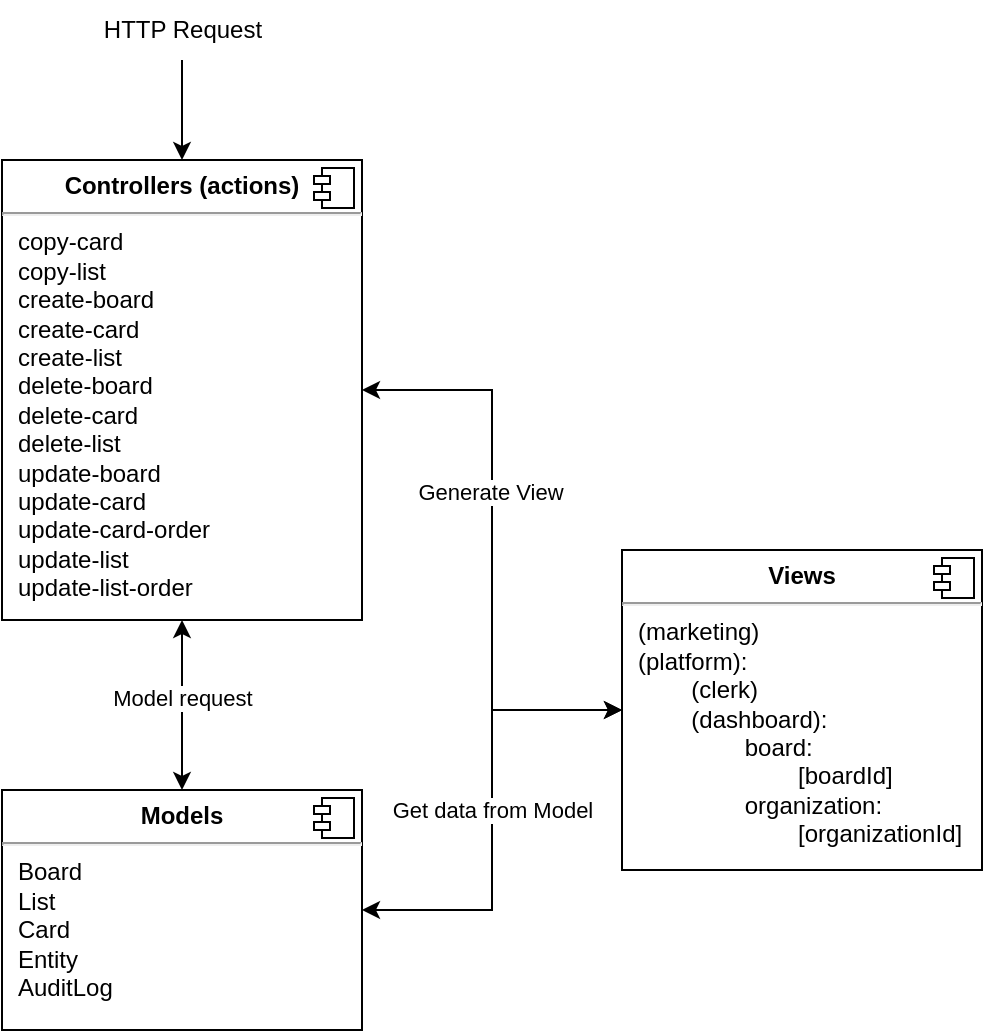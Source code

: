<mxfile version="22.1.17" type="device">
  <diagram name="Page-1" id="5d7acffa-a066-3a61-03fe-96351882024d">
    <mxGraphModel dx="1434" dy="790" grid="1" gridSize="10" guides="1" tooltips="1" connect="1" arrows="1" fold="1" page="1" pageScale="1" pageWidth="1100" pageHeight="850" background="#ffffff" math="0" shadow="0">
      <root>
        <mxCell id="0" />
        <mxCell id="1" parent="0" />
        <mxCell id="P7BU4eLgbR2WB9yUbiBU-10" style="edgeStyle=orthogonalEdgeStyle;rounded=0;orthogonalLoop=1;jettySize=auto;html=1;exitX=0.5;exitY=0;exitDx=0;exitDy=0;startArrow=classic;startFill=1;endArrow=none;endFill=0;" edge="1" parent="1" source="P7BU4eLgbR2WB9yUbiBU-1">
          <mxGeometry relative="1" as="geometry">
            <mxPoint x="170" y="60" as="targetPoint" />
          </mxGeometry>
        </mxCell>
        <mxCell id="P7BU4eLgbR2WB9yUbiBU-12" style="edgeStyle=orthogonalEdgeStyle;rounded=0;orthogonalLoop=1;jettySize=auto;html=1;exitX=0.5;exitY=1;exitDx=0;exitDy=0;entryX=0.5;entryY=0;entryDx=0;entryDy=0;startArrow=classic;startFill=1;" edge="1" parent="1" source="P7BU4eLgbR2WB9yUbiBU-1" target="P7BU4eLgbR2WB9yUbiBU-3">
          <mxGeometry relative="1" as="geometry" />
        </mxCell>
        <mxCell id="P7BU4eLgbR2WB9yUbiBU-19" value="Model request" style="edgeLabel;html=1;align=center;verticalAlign=middle;resizable=0;points=[];" vertex="1" connectable="0" parent="P7BU4eLgbR2WB9yUbiBU-12">
          <mxGeometry x="-0.082" y="-3" relative="1" as="geometry">
            <mxPoint x="3" as="offset" />
          </mxGeometry>
        </mxCell>
        <mxCell id="P7BU4eLgbR2WB9yUbiBU-14" style="edgeStyle=orthogonalEdgeStyle;rounded=0;orthogonalLoop=1;jettySize=auto;html=1;exitX=1;exitY=0.5;exitDx=0;exitDy=0;entryX=0;entryY=0.5;entryDx=0;entryDy=0;startArrow=classic;startFill=1;" edge="1" parent="1" source="P7BU4eLgbR2WB9yUbiBU-1" target="P7BU4eLgbR2WB9yUbiBU-5">
          <mxGeometry relative="1" as="geometry" />
        </mxCell>
        <mxCell id="P7BU4eLgbR2WB9yUbiBU-15" value="Generate View" style="edgeLabel;html=1;align=center;verticalAlign=middle;resizable=0;points=[];" vertex="1" connectable="0" parent="P7BU4eLgbR2WB9yUbiBU-14">
          <mxGeometry x="-0.2" y="-1" relative="1" as="geometry">
            <mxPoint as="offset" />
          </mxGeometry>
        </mxCell>
        <mxCell id="P7BU4eLgbR2WB9yUbiBU-1" value="&lt;p style=&quot;margin:0px;margin-top:6px;text-align:center;&quot;&gt;&lt;b&gt;Controllers (actions)&lt;/b&gt;&lt;br&gt;&lt;/p&gt;&lt;hr&gt;&lt;p style=&quot;margin:0px;margin-left:8px;&quot;&gt;copy-card&lt;br&gt;copy-list&lt;/p&gt;&lt;p style=&quot;margin:0px;margin-left:8px;&quot;&gt;create-board&lt;/p&gt;&lt;p style=&quot;margin:0px;margin-left:8px;&quot;&gt;create-card&lt;/p&gt;&lt;p style=&quot;margin:0px;margin-left:8px;&quot;&gt;create-list&lt;/p&gt;&lt;p style=&quot;margin:0px;margin-left:8px;&quot;&gt;delete-board&lt;/p&gt;&lt;p style=&quot;margin:0px;margin-left:8px;&quot;&gt;delete-card&lt;/p&gt;&lt;p style=&quot;margin:0px;margin-left:8px;&quot;&gt;delete-list&lt;/p&gt;&lt;p style=&quot;margin:0px;margin-left:8px;&quot;&gt;update-board&lt;/p&gt;&lt;p style=&quot;margin:0px;margin-left:8px;&quot;&gt;update-card&lt;/p&gt;&lt;p style=&quot;margin:0px;margin-left:8px;&quot;&gt;update-card-order&lt;/p&gt;&lt;p style=&quot;margin:0px;margin-left:8px;&quot;&gt;update-list&lt;/p&gt;&lt;p style=&quot;margin:0px;margin-left:8px;&quot;&gt;update-list-order&lt;br&gt;&lt;/p&gt;" style="align=left;overflow=fill;html=1;dropTarget=0;whiteSpace=wrap;" vertex="1" parent="1">
          <mxGeometry x="80" y="110" width="180" height="230" as="geometry" />
        </mxCell>
        <mxCell id="P7BU4eLgbR2WB9yUbiBU-2" value="" style="shape=component;jettyWidth=8;jettyHeight=4;" vertex="1" parent="P7BU4eLgbR2WB9yUbiBU-1">
          <mxGeometry x="1" width="20" height="20" relative="1" as="geometry">
            <mxPoint x="-24" y="4" as="offset" />
          </mxGeometry>
        </mxCell>
        <mxCell id="P7BU4eLgbR2WB9yUbiBU-16" style="edgeStyle=orthogonalEdgeStyle;rounded=0;orthogonalLoop=1;jettySize=auto;html=1;exitX=1;exitY=0.5;exitDx=0;exitDy=0;entryX=0;entryY=0.5;entryDx=0;entryDy=0;startArrow=classic;startFill=1;" edge="1" parent="1" source="P7BU4eLgbR2WB9yUbiBU-3" target="P7BU4eLgbR2WB9yUbiBU-5">
          <mxGeometry relative="1" as="geometry" />
        </mxCell>
        <mxCell id="P7BU4eLgbR2WB9yUbiBU-18" value="Get data from Model" style="edgeLabel;html=1;align=center;verticalAlign=middle;resizable=0;points=[];" vertex="1" connectable="0" parent="P7BU4eLgbR2WB9yUbiBU-16">
          <mxGeometry relative="1" as="geometry">
            <mxPoint as="offset" />
          </mxGeometry>
        </mxCell>
        <mxCell id="P7BU4eLgbR2WB9yUbiBU-3" value="&lt;p style=&quot;margin:0px;margin-top:6px;text-align:center;&quot;&gt;&lt;b&gt;Models&lt;/b&gt;&lt;br&gt;&lt;/p&gt;&lt;hr&gt;&lt;p style=&quot;margin:0px;margin-left:8px;&quot;&gt;Board&lt;br&gt;List&lt;/p&gt;&lt;p style=&quot;margin:0px;margin-left:8px;&quot;&gt;Card&lt;/p&gt;&lt;p style=&quot;margin:0px;margin-left:8px;&quot;&gt;Entity&lt;/p&gt;&lt;p style=&quot;margin:0px;margin-left:8px;&quot;&gt;AuditLog&lt;br&gt;&lt;/p&gt;" style="align=left;overflow=fill;html=1;dropTarget=0;whiteSpace=wrap;" vertex="1" parent="1">
          <mxGeometry x="80" y="425" width="180" height="120" as="geometry" />
        </mxCell>
        <mxCell id="P7BU4eLgbR2WB9yUbiBU-4" value="" style="shape=component;jettyWidth=8;jettyHeight=4;" vertex="1" parent="P7BU4eLgbR2WB9yUbiBU-3">
          <mxGeometry x="1" width="20" height="20" relative="1" as="geometry">
            <mxPoint x="-24" y="4" as="offset" />
          </mxGeometry>
        </mxCell>
        <mxCell id="P7BU4eLgbR2WB9yUbiBU-5" value="&lt;p style=&quot;margin:0px;margin-top:6px;text-align:center;&quot;&gt;&lt;b&gt;Views&lt;/b&gt;&lt;/p&gt;&lt;hr&gt;&lt;p style=&quot;margin:0px;margin-left:8px;&quot;&gt;(marketing)&lt;br&gt;(platform):&lt;/p&gt;&lt;p style=&quot;margin:0px;margin-left:8px;&quot;&gt;&lt;span style=&quot;white-space: pre;&quot;&gt;&#x9;(clerk)&lt;/span&gt;&lt;/p&gt;&lt;p style=&quot;margin:0px;margin-left:8px;&quot;&gt;&lt;span style=&quot;white-space: pre;&quot;&gt;&lt;span style=&quot;white-space: pre;&quot;&gt;&#x9;&lt;/span&gt;(dashboard):&lt;/span&gt;&lt;/p&gt;&lt;p style=&quot;margin:0px;margin-left:8px;&quot;&gt;&lt;span style=&quot;white-space: pre;&quot;&gt;&lt;span style=&quot;white-space: pre;&quot;&gt;&#x9;&lt;/span&gt;&lt;span style=&quot;white-space: pre;&quot;&gt;&#x9;board:&lt;/span&gt;&lt;/span&gt;&lt;/p&gt;&lt;p style=&quot;margin:0px;margin-left:8px;&quot;&gt;&lt;span style=&quot;white-space: pre;&quot;&gt;&lt;span style=&quot;white-space: pre;&quot;&gt;&lt;span style=&quot;white-space: pre;&quot;&gt;&#x9;&lt;/span&gt;&lt;span style=&quot;white-space: pre;&quot;&gt;&#x9;&lt;/span&gt;&lt;span style=&quot;white-space: pre;&quot;&gt;&#x9;&lt;/span&gt;[boardId]&lt;br&gt;&lt;/span&gt;&lt;/span&gt;&lt;/p&gt;&lt;p style=&quot;margin:0px;margin-left:8px;&quot;&gt;&lt;span style=&quot;white-space: pre;&quot;&gt;&lt;span style=&quot;white-space: pre;&quot;&gt;&lt;span style=&quot;white-space: pre;&quot;&gt;&#x9;&lt;/span&gt;&lt;span style=&quot;white-space: pre;&quot;&gt;&#x9;&lt;/span&gt;organization:&lt;/span&gt;&lt;/span&gt;&lt;/p&gt;&lt;p style=&quot;margin:0px;margin-left:8px;&quot;&gt;&lt;span style=&quot;white-space: pre;&quot;&gt;&lt;span style=&quot;white-space: pre;&quot;&gt;&lt;span style=&quot;white-space: pre;&quot;&gt;&#x9;&lt;/span&gt;&lt;span style=&quot;white-space: pre;&quot;&gt;&#x9;&lt;/span&gt;&lt;span style=&quot;white-space: pre;&quot;&gt;&#x9;&lt;/span&gt;[organizationId]&lt;br&gt;&lt;/span&gt;&lt;/span&gt;&lt;/p&gt;" style="align=left;overflow=fill;html=1;dropTarget=0;whiteSpace=wrap;" vertex="1" parent="1">
          <mxGeometry x="390" y="305" width="180" height="160" as="geometry" />
        </mxCell>
        <mxCell id="P7BU4eLgbR2WB9yUbiBU-6" value="" style="shape=component;jettyWidth=8;jettyHeight=4;" vertex="1" parent="P7BU4eLgbR2WB9yUbiBU-5">
          <mxGeometry x="1" width="20" height="20" relative="1" as="geometry">
            <mxPoint x="-24" y="4" as="offset" />
          </mxGeometry>
        </mxCell>
        <mxCell id="P7BU4eLgbR2WB9yUbiBU-11" value="HTTP Request" style="text;html=1;align=center;verticalAlign=middle;resizable=0;points=[];autosize=1;strokeColor=none;fillColor=none;" vertex="1" parent="1">
          <mxGeometry x="120" y="30" width="100" height="30" as="geometry" />
        </mxCell>
      </root>
    </mxGraphModel>
  </diagram>
</mxfile>
